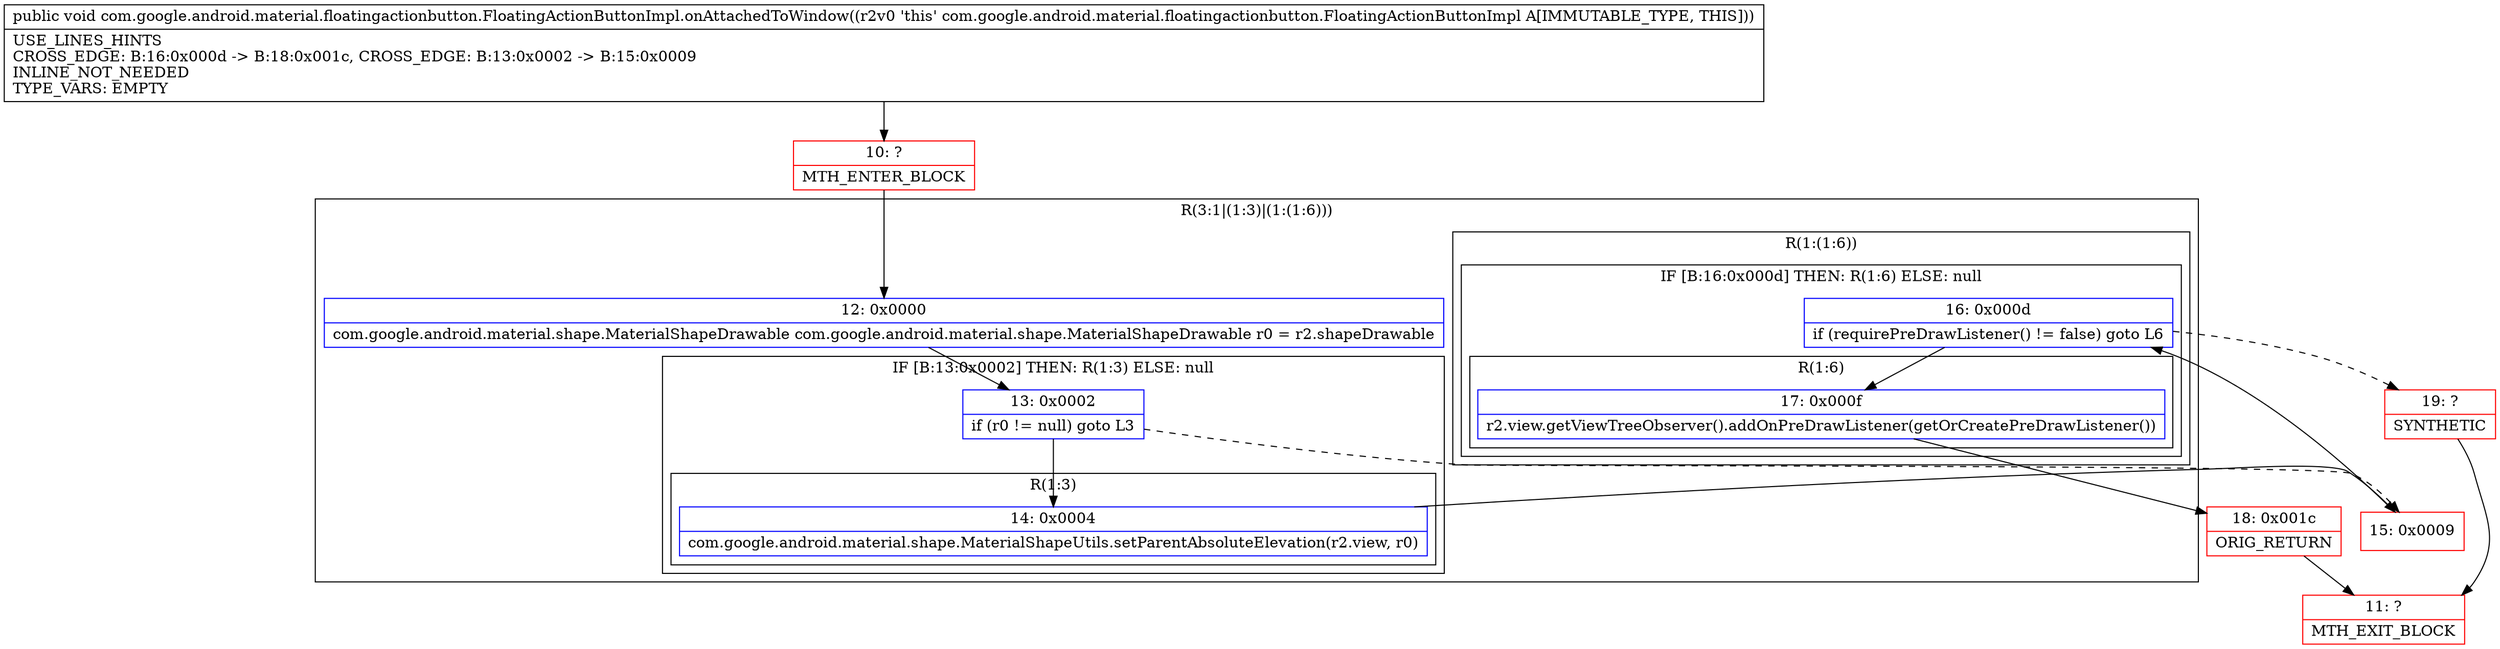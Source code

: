 digraph "CFG forcom.google.android.material.floatingactionbutton.FloatingActionButtonImpl.onAttachedToWindow()V" {
subgraph cluster_Region_818625511 {
label = "R(3:1|(1:3)|(1:(1:6)))";
node [shape=record,color=blue];
Node_12 [shape=record,label="{12\:\ 0x0000|com.google.android.material.shape.MaterialShapeDrawable com.google.android.material.shape.MaterialShapeDrawable r0 = r2.shapeDrawable\l}"];
subgraph cluster_IfRegion_1850094831 {
label = "IF [B:13:0x0002] THEN: R(1:3) ELSE: null";
node [shape=record,color=blue];
Node_13 [shape=record,label="{13\:\ 0x0002|if (r0 != null) goto L3\l}"];
subgraph cluster_Region_783888244 {
label = "R(1:3)";
node [shape=record,color=blue];
Node_14 [shape=record,label="{14\:\ 0x0004|com.google.android.material.shape.MaterialShapeUtils.setParentAbsoluteElevation(r2.view, r0)\l}"];
}
}
subgraph cluster_Region_1138901408 {
label = "R(1:(1:6))";
node [shape=record,color=blue];
subgraph cluster_IfRegion_131185068 {
label = "IF [B:16:0x000d] THEN: R(1:6) ELSE: null";
node [shape=record,color=blue];
Node_16 [shape=record,label="{16\:\ 0x000d|if (requirePreDrawListener() != false) goto L6\l}"];
subgraph cluster_Region_1376157453 {
label = "R(1:6)";
node [shape=record,color=blue];
Node_17 [shape=record,label="{17\:\ 0x000f|r2.view.getViewTreeObserver().addOnPreDrawListener(getOrCreatePreDrawListener())\l}"];
}
}
}
}
Node_10 [shape=record,color=red,label="{10\:\ ?|MTH_ENTER_BLOCK\l}"];
Node_15 [shape=record,color=red,label="{15\:\ 0x0009}"];
Node_18 [shape=record,color=red,label="{18\:\ 0x001c|ORIG_RETURN\l}"];
Node_11 [shape=record,color=red,label="{11\:\ ?|MTH_EXIT_BLOCK\l}"];
Node_19 [shape=record,color=red,label="{19\:\ ?|SYNTHETIC\l}"];
MethodNode[shape=record,label="{public void com.google.android.material.floatingactionbutton.FloatingActionButtonImpl.onAttachedToWindow((r2v0 'this' com.google.android.material.floatingactionbutton.FloatingActionButtonImpl A[IMMUTABLE_TYPE, THIS]))  | USE_LINES_HINTS\lCROSS_EDGE: B:16:0x000d \-\> B:18:0x001c, CROSS_EDGE: B:13:0x0002 \-\> B:15:0x0009\lINLINE_NOT_NEEDED\lTYPE_VARS: EMPTY\l}"];
MethodNode -> Node_10;Node_12 -> Node_13;
Node_13 -> Node_14;
Node_13 -> Node_15[style=dashed];
Node_14 -> Node_15;
Node_16 -> Node_17;
Node_16 -> Node_19[style=dashed];
Node_17 -> Node_18;
Node_10 -> Node_12;
Node_15 -> Node_16;
Node_18 -> Node_11;
Node_19 -> Node_11;
}


